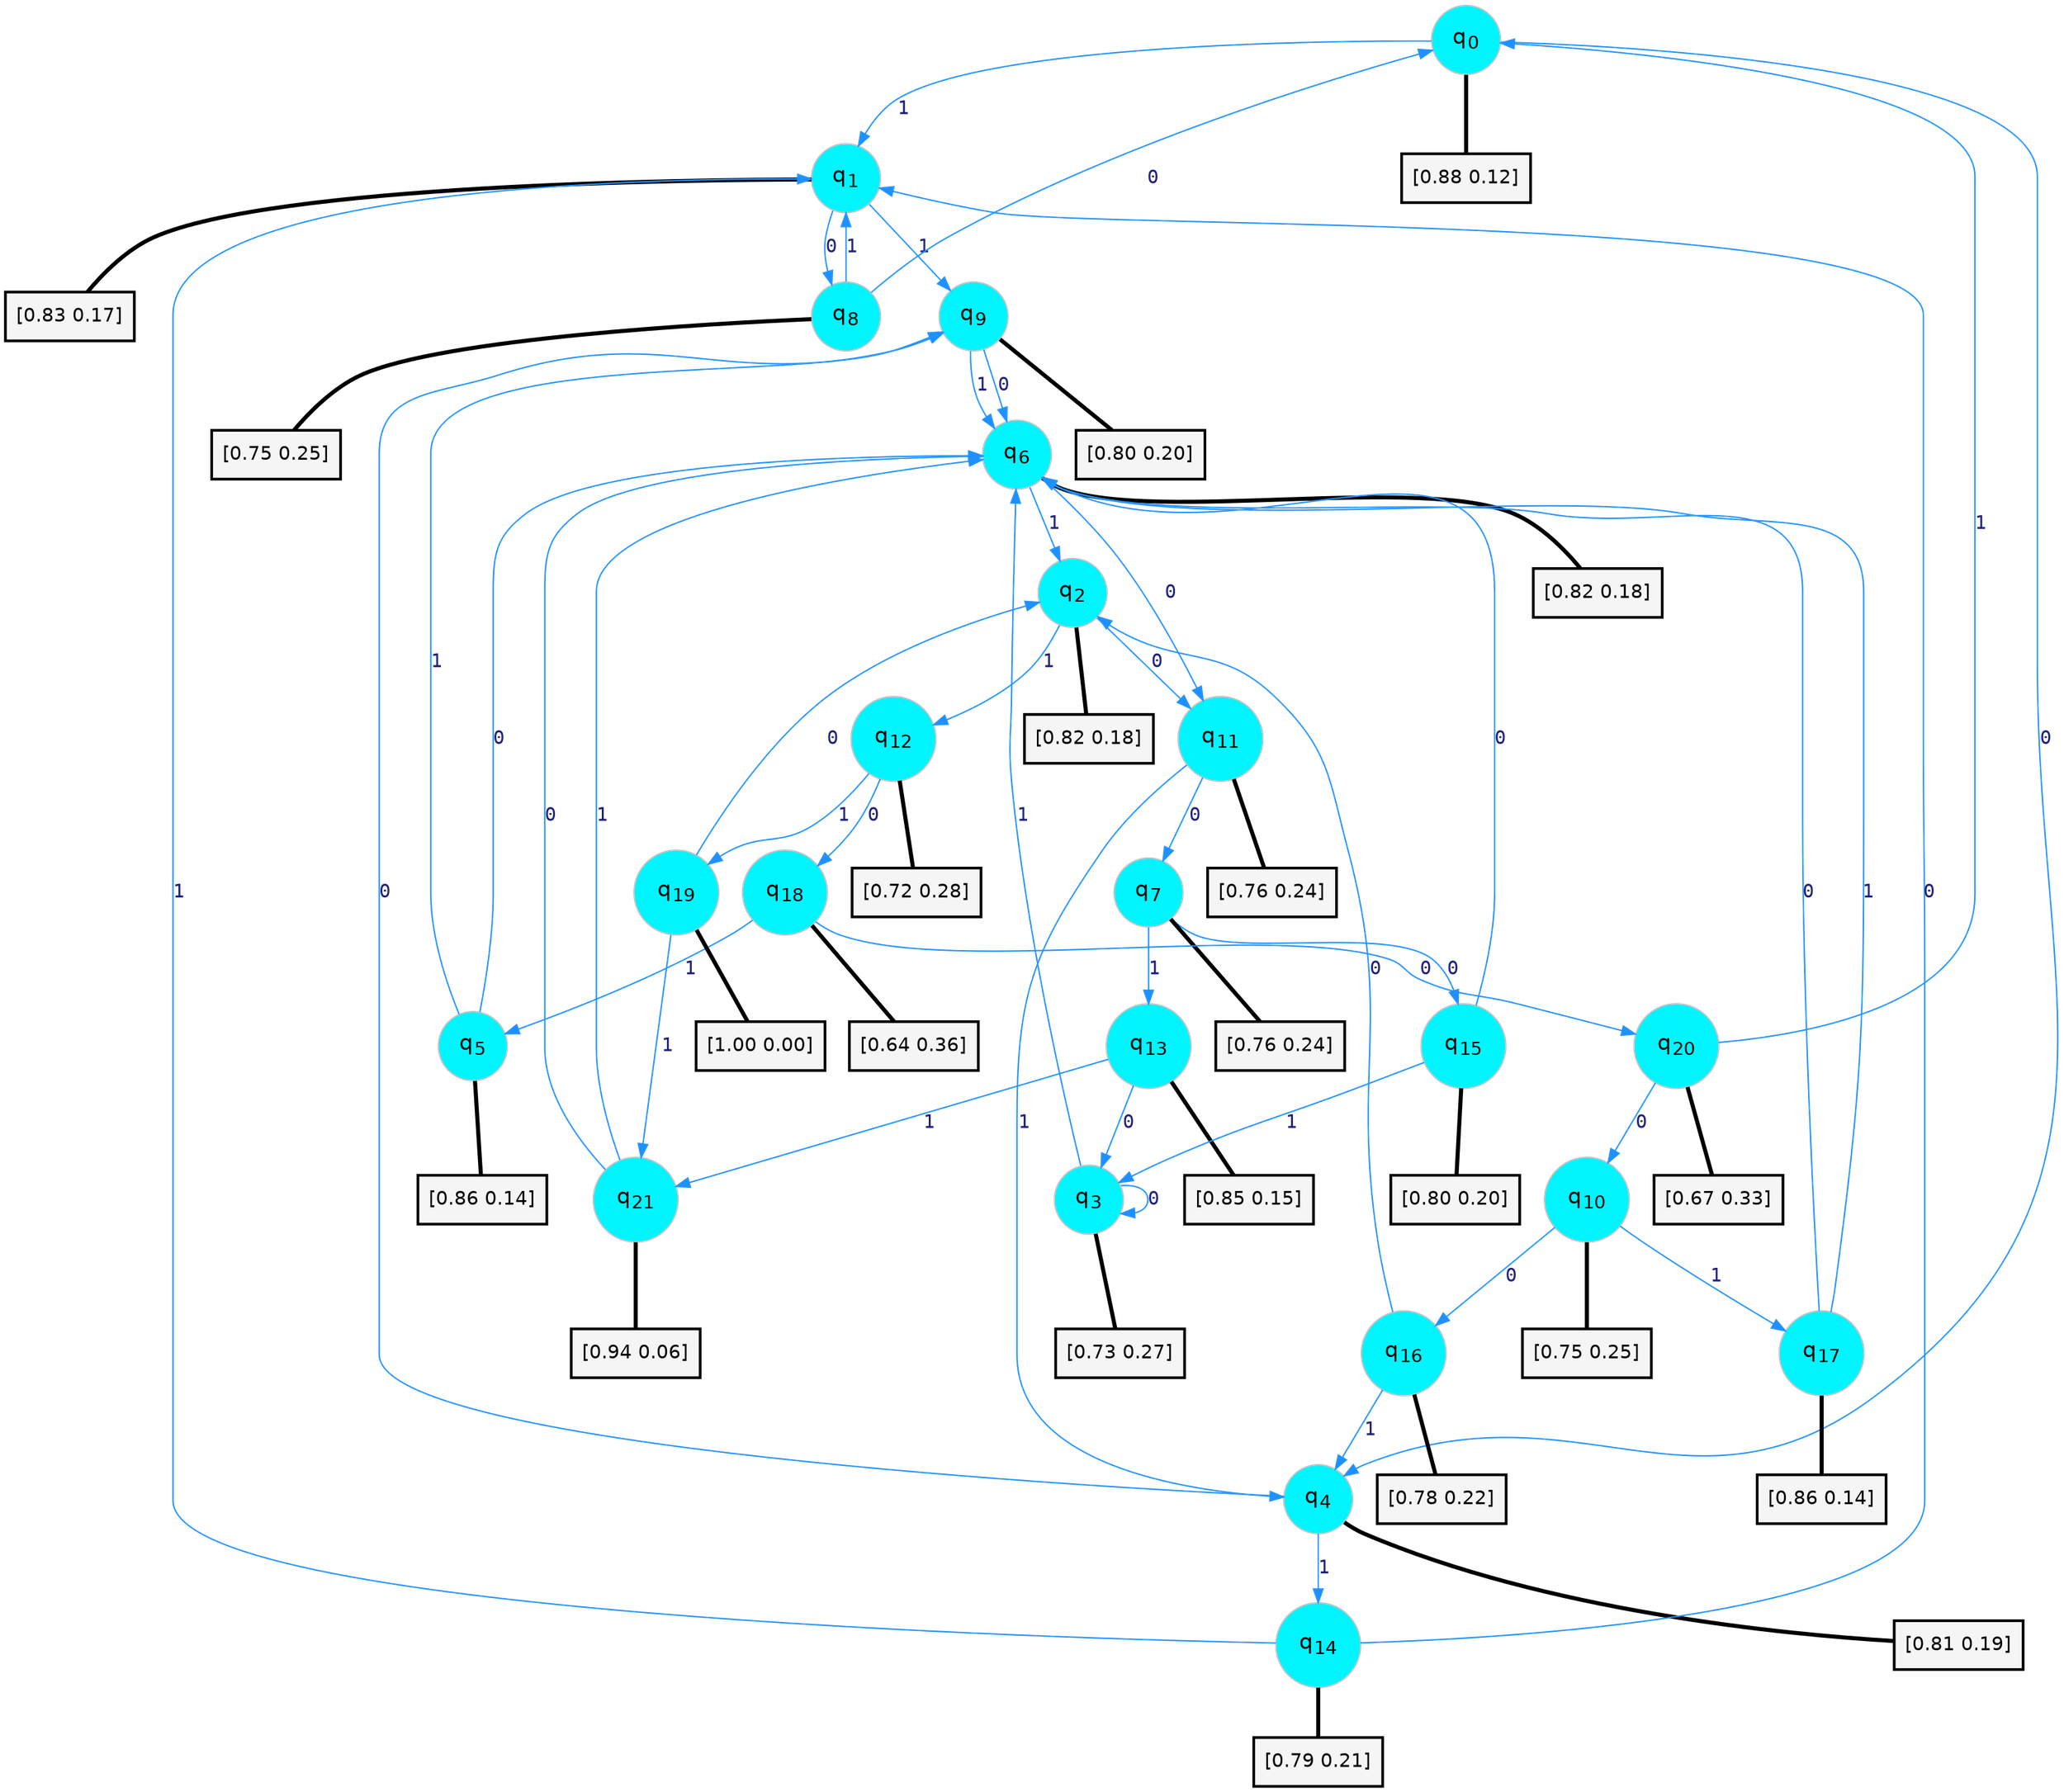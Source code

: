 digraph G {
graph [
bgcolor=transparent, dpi=300, rankdir=TD, size="40,25"];
node [
color=gray, fillcolor=turquoise1, fontcolor=black, fontname=Helvetica, fontsize=16, fontweight=bold, shape=circle, style=filled];
edge [
arrowsize=1, color=dodgerblue1, fontcolor=midnightblue, fontname=courier, fontweight=bold, penwidth=1, style=solid, weight=20];
0[label=<q<SUB>0</SUB>>];
1[label=<q<SUB>1</SUB>>];
2[label=<q<SUB>2</SUB>>];
3[label=<q<SUB>3</SUB>>];
4[label=<q<SUB>4</SUB>>];
5[label=<q<SUB>5</SUB>>];
6[label=<q<SUB>6</SUB>>];
7[label=<q<SUB>7</SUB>>];
8[label=<q<SUB>8</SUB>>];
9[label=<q<SUB>9</SUB>>];
10[label=<q<SUB>10</SUB>>];
11[label=<q<SUB>11</SUB>>];
12[label=<q<SUB>12</SUB>>];
13[label=<q<SUB>13</SUB>>];
14[label=<q<SUB>14</SUB>>];
15[label=<q<SUB>15</SUB>>];
16[label=<q<SUB>16</SUB>>];
17[label=<q<SUB>17</SUB>>];
18[label=<q<SUB>18</SUB>>];
19[label=<q<SUB>19</SUB>>];
20[label=<q<SUB>20</SUB>>];
21[label=<q<SUB>21</SUB>>];
22[label="[0.88 0.12]", shape=box,fontcolor=black, fontname=Helvetica, fontsize=14, penwidth=2, fillcolor=whitesmoke,color=black];
23[label="[0.83 0.17]", shape=box,fontcolor=black, fontname=Helvetica, fontsize=14, penwidth=2, fillcolor=whitesmoke,color=black];
24[label="[0.82 0.18]", shape=box,fontcolor=black, fontname=Helvetica, fontsize=14, penwidth=2, fillcolor=whitesmoke,color=black];
25[label="[0.73 0.27]", shape=box,fontcolor=black, fontname=Helvetica, fontsize=14, penwidth=2, fillcolor=whitesmoke,color=black];
26[label="[0.81 0.19]", shape=box,fontcolor=black, fontname=Helvetica, fontsize=14, penwidth=2, fillcolor=whitesmoke,color=black];
27[label="[0.86 0.14]", shape=box,fontcolor=black, fontname=Helvetica, fontsize=14, penwidth=2, fillcolor=whitesmoke,color=black];
28[label="[0.82 0.18]", shape=box,fontcolor=black, fontname=Helvetica, fontsize=14, penwidth=2, fillcolor=whitesmoke,color=black];
29[label="[0.76 0.24]", shape=box,fontcolor=black, fontname=Helvetica, fontsize=14, penwidth=2, fillcolor=whitesmoke,color=black];
30[label="[0.75 0.25]", shape=box,fontcolor=black, fontname=Helvetica, fontsize=14, penwidth=2, fillcolor=whitesmoke,color=black];
31[label="[0.80 0.20]", shape=box,fontcolor=black, fontname=Helvetica, fontsize=14, penwidth=2, fillcolor=whitesmoke,color=black];
32[label="[0.75 0.25]", shape=box,fontcolor=black, fontname=Helvetica, fontsize=14, penwidth=2, fillcolor=whitesmoke,color=black];
33[label="[0.76 0.24]", shape=box,fontcolor=black, fontname=Helvetica, fontsize=14, penwidth=2, fillcolor=whitesmoke,color=black];
34[label="[0.72 0.28]", shape=box,fontcolor=black, fontname=Helvetica, fontsize=14, penwidth=2, fillcolor=whitesmoke,color=black];
35[label="[0.85 0.15]", shape=box,fontcolor=black, fontname=Helvetica, fontsize=14, penwidth=2, fillcolor=whitesmoke,color=black];
36[label="[0.79 0.21]", shape=box,fontcolor=black, fontname=Helvetica, fontsize=14, penwidth=2, fillcolor=whitesmoke,color=black];
37[label="[0.80 0.20]", shape=box,fontcolor=black, fontname=Helvetica, fontsize=14, penwidth=2, fillcolor=whitesmoke,color=black];
38[label="[0.78 0.22]", shape=box,fontcolor=black, fontname=Helvetica, fontsize=14, penwidth=2, fillcolor=whitesmoke,color=black];
39[label="[0.86 0.14]", shape=box,fontcolor=black, fontname=Helvetica, fontsize=14, penwidth=2, fillcolor=whitesmoke,color=black];
40[label="[0.64 0.36]", shape=box,fontcolor=black, fontname=Helvetica, fontsize=14, penwidth=2, fillcolor=whitesmoke,color=black];
41[label="[1.00 0.00]", shape=box,fontcolor=black, fontname=Helvetica, fontsize=14, penwidth=2, fillcolor=whitesmoke,color=black];
42[label="[0.67 0.33]", shape=box,fontcolor=black, fontname=Helvetica, fontsize=14, penwidth=2, fillcolor=whitesmoke,color=black];
43[label="[0.94 0.06]", shape=box,fontcolor=black, fontname=Helvetica, fontsize=14, penwidth=2, fillcolor=whitesmoke,color=black];
0->4 [label=0];
0->1 [label=1];
0->22 [arrowhead=none, penwidth=3,color=black];
1->8 [label=0];
1->9 [label=1];
1->23 [arrowhead=none, penwidth=3,color=black];
2->11 [label=0];
2->12 [label=1];
2->24 [arrowhead=none, penwidth=3,color=black];
3->3 [label=0];
3->6 [label=1];
3->25 [arrowhead=none, penwidth=3,color=black];
4->9 [label=0];
4->14 [label=1];
4->26 [arrowhead=none, penwidth=3,color=black];
5->6 [label=0];
5->9 [label=1];
5->27 [arrowhead=none, penwidth=3,color=black];
6->11 [label=0];
6->2 [label=1];
6->28 [arrowhead=none, penwidth=3,color=black];
7->15 [label=0];
7->13 [label=1];
7->29 [arrowhead=none, penwidth=3,color=black];
8->0 [label=0];
8->1 [label=1];
8->30 [arrowhead=none, penwidth=3,color=black];
9->6 [label=0];
9->6 [label=1];
9->31 [arrowhead=none, penwidth=3,color=black];
10->16 [label=0];
10->17 [label=1];
10->32 [arrowhead=none, penwidth=3,color=black];
11->7 [label=0];
11->4 [label=1];
11->33 [arrowhead=none, penwidth=3,color=black];
12->18 [label=0];
12->19 [label=1];
12->34 [arrowhead=none, penwidth=3,color=black];
13->3 [label=0];
13->21 [label=1];
13->35 [arrowhead=none, penwidth=3,color=black];
14->1 [label=0];
14->1 [label=1];
14->36 [arrowhead=none, penwidth=3,color=black];
15->6 [label=0];
15->3 [label=1];
15->37 [arrowhead=none, penwidth=3,color=black];
16->2 [label=0];
16->4 [label=1];
16->38 [arrowhead=none, penwidth=3,color=black];
17->6 [label=0];
17->6 [label=1];
17->39 [arrowhead=none, penwidth=3,color=black];
18->20 [label=0];
18->5 [label=1];
18->40 [arrowhead=none, penwidth=3,color=black];
19->2 [label=0];
19->21 [label=1];
19->41 [arrowhead=none, penwidth=3,color=black];
20->10 [label=0];
20->0 [label=1];
20->42 [arrowhead=none, penwidth=3,color=black];
21->6 [label=0];
21->6 [label=1];
21->43 [arrowhead=none, penwidth=3,color=black];
}
